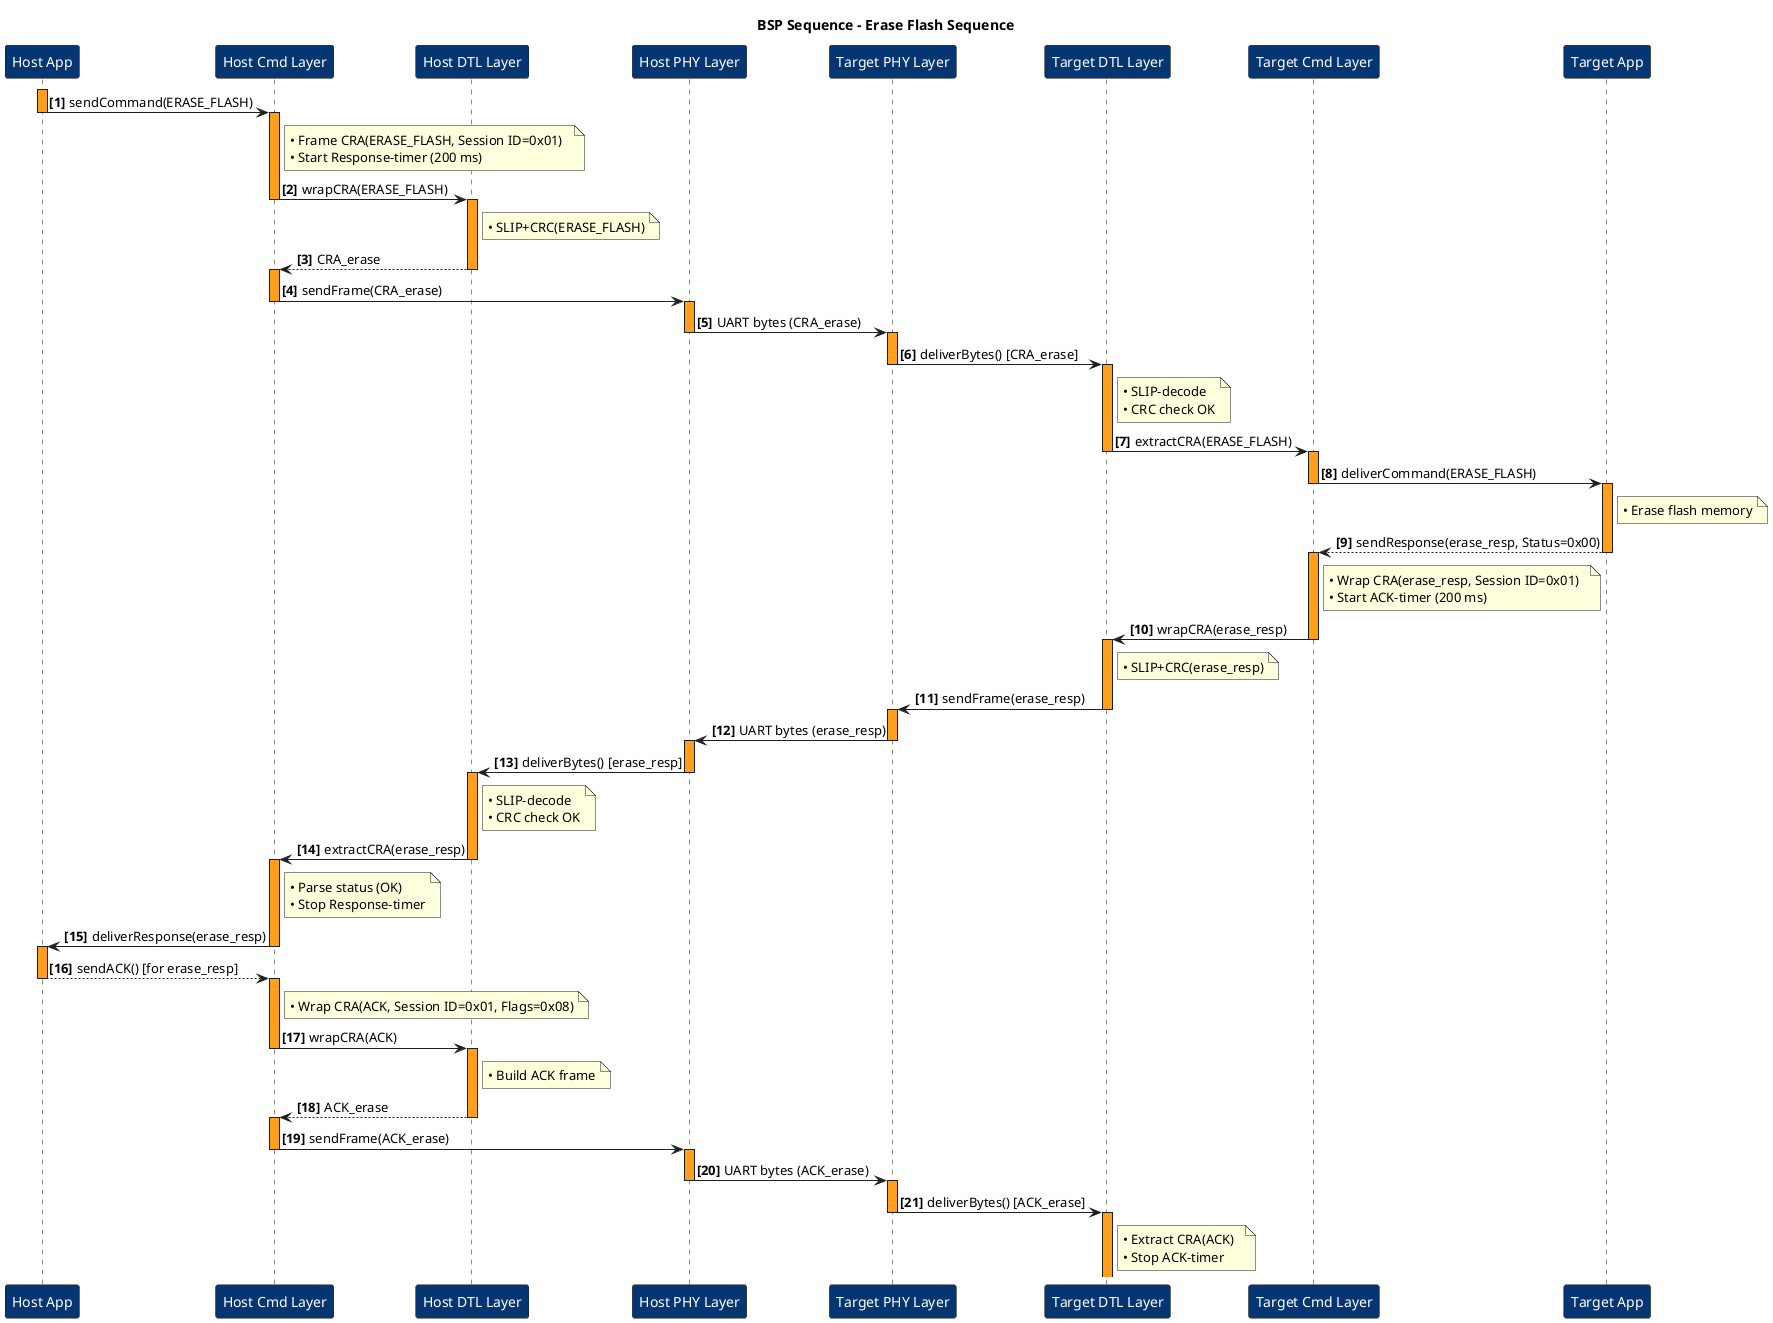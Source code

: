 @startuml bsp_erase_flash_sequence

'──────────────────────── Visual settings ────────────────────────
skinparam ParticipantPadding 120 '
skinparam participant {
    BackgroundColor #053671
    BorderColor     #1e1e1e
    FontColor       white
}
skinparam sequence {
    ArrowColor                 #1e1e1e
    LifeLineBorderColor        #1e1e1e
    LifeLineBackgroundColor    #ff9f1c
    ParticipantBorderColor     #1e1e1e
    ParticipantBackgroundColor #053671
    ParticipantFontColor       white
}

title **BSP Sequence – Erase Flash Sequence**

participant "Host App"         as HA
participant "Host Cmd Layer"   as HC
participant "Host DTL Layer"   as HD
participant "Host PHY Layer"   as HP
participant "Target PHY Layer" as TP
participant "Target DTL Layer" as TD
participant "Target Cmd Layer" as TC
participant "Target App"       as TA

autonumber "<b>[0]</b>"

'─── 1) Host initiates ERASE_FLASH command ─────────────────────
activate HA
HA -> HC : sendCommand(ERASE_FLASH)
deactivate HA

activate HC
note right of HC
  • Frame CRA(ERASE_FLASH, Session ID=0x01)  
  • Start Response-timer (200 ms)
end note
HC -> HD : wrapCRA(ERASE_FLASH)
deactivate HC

activate HD
note right of HD
  • SLIP+CRC(ERASE_FLASH)
end note
HD --> HC : CRA_erase
deactivate HD

activate HC
HC -> HP : sendFrame(CRA_erase)
deactivate HC

activate HP
HP -> TP : UART bytes (CRA_erase)
deactivate HP

'─── 2) Target processes ERASE_FLASH ───────────────────────────
activate TP
TP -> TD : deliverBytes() [CRA_erase]
deactivate TP

activate TD
note right of TD
  • SLIP-decode  
  • CRC check OK
end note
TD -> TC : extractCRA(ERASE_FLASH)
deactivate TD

activate TC
TC -> TA : deliverCommand(ERASE_FLASH)
deactivate TC

activate TA
note right of TA
  • Erase flash memory
end note
TA --> TC : sendResponse(erase_resp, Status=0x00)
deactivate TA

activate TC
note right of TC
  • Wrap CRA(erase_resp, Session ID=0x01)  
  • Start ACK-timer (200 ms)
end note
TC -> TD : wrapCRA(erase_resp)
deactivate TC

activate TD
note right of TD
  • SLIP+CRC(erase_resp)
end note
TD -> TP : sendFrame(erase_resp)
deactivate TD

activate TP
TP -> HP : UART bytes (erase_resp)
deactivate TP

'─── 3) Host processes ERASE_FLASH response & sends ACK ────────
activate HP
HP -> HD : deliverBytes() [erase_resp]
deactivate HP

activate HD
note right of HD
  • SLIP-decode  
  • CRC check OK
end note
HD -> HC : extractCRA(erase_resp)
deactivate HD

activate HC
note right of HC
  • Parse status (OK)  
  • Stop Response-timer
end note
HC -> HA : deliverResponse(erase_resp)
deactivate HC

activate HA
HA --> HC : sendACK() [for erase_resp]
deactivate HA

activate HC
note right of HC
  • Wrap CRA(ACK, Session ID=0x01, Flags=0x08)
end note
HC -> HD : wrapCRA(ACK)
deactivate HC

activate HD
note right of HD
  • Build ACK frame
end note
HD --> HC : ACK_erase
deactivate HD

activate HC
HC -> HP : sendFrame(ACK_erase)
deactivate HC

activate HP
HP -> TP : UART bytes (ACK_erase)
deactivate HP

activate TP
TP -> TD : deliverBytes() [ACK_erase]
deactivate TP

activate TD
note right of TD
  • Extract CRA(ACK)  
  • Stop ACK-timer
end note
deactivate TD

@enduml